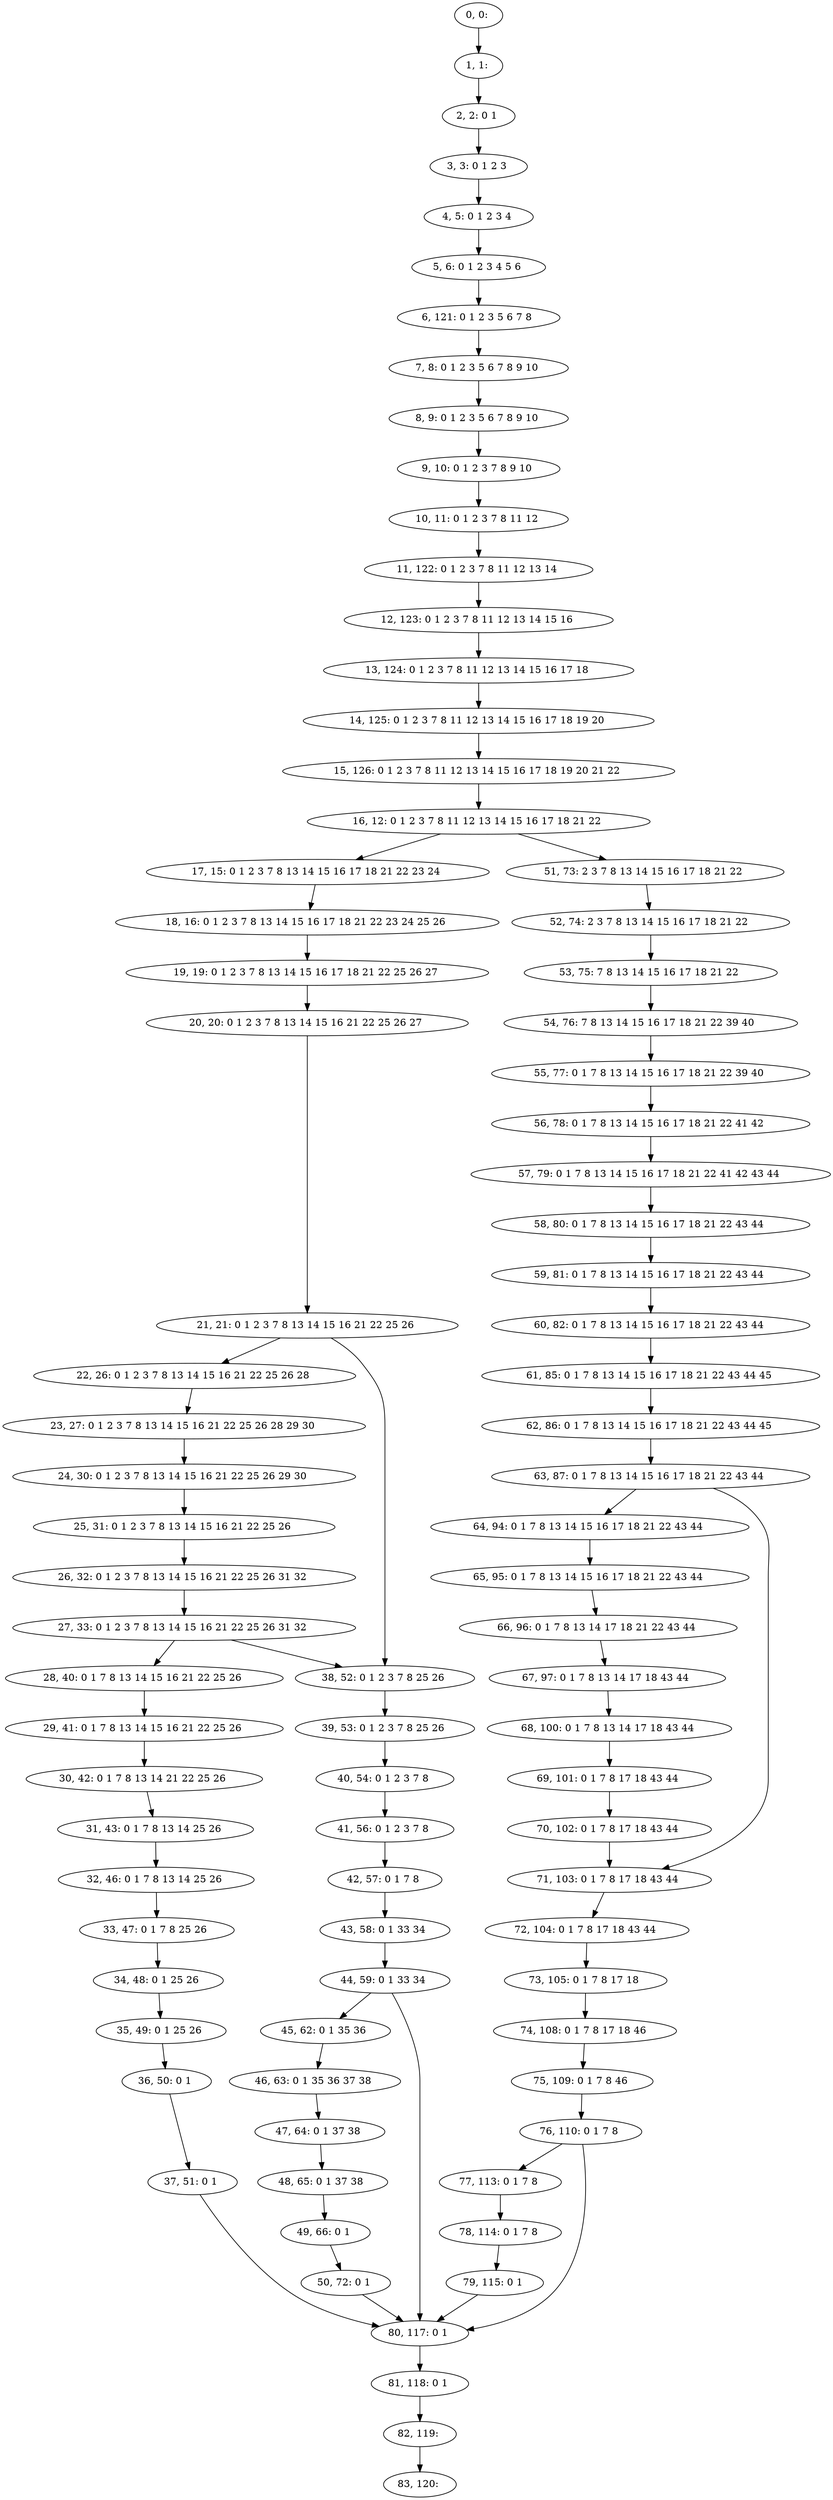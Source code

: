 digraph G {
0[label="0, 0: "];
1[label="1, 1: "];
2[label="2, 2: 0 1 "];
3[label="3, 3: 0 1 2 3 "];
4[label="4, 5: 0 1 2 3 4 "];
5[label="5, 6: 0 1 2 3 4 5 6 "];
6[label="6, 121: 0 1 2 3 5 6 7 8 "];
7[label="7, 8: 0 1 2 3 5 6 7 8 9 10 "];
8[label="8, 9: 0 1 2 3 5 6 7 8 9 10 "];
9[label="9, 10: 0 1 2 3 7 8 9 10 "];
10[label="10, 11: 0 1 2 3 7 8 11 12 "];
11[label="11, 122: 0 1 2 3 7 8 11 12 13 14 "];
12[label="12, 123: 0 1 2 3 7 8 11 12 13 14 15 16 "];
13[label="13, 124: 0 1 2 3 7 8 11 12 13 14 15 16 17 18 "];
14[label="14, 125: 0 1 2 3 7 8 11 12 13 14 15 16 17 18 19 20 "];
15[label="15, 126: 0 1 2 3 7 8 11 12 13 14 15 16 17 18 19 20 21 22 "];
16[label="16, 12: 0 1 2 3 7 8 11 12 13 14 15 16 17 18 21 22 "];
17[label="17, 15: 0 1 2 3 7 8 13 14 15 16 17 18 21 22 23 24 "];
18[label="18, 16: 0 1 2 3 7 8 13 14 15 16 17 18 21 22 23 24 25 26 "];
19[label="19, 19: 0 1 2 3 7 8 13 14 15 16 17 18 21 22 25 26 27 "];
20[label="20, 20: 0 1 2 3 7 8 13 14 15 16 21 22 25 26 27 "];
21[label="21, 21: 0 1 2 3 7 8 13 14 15 16 21 22 25 26 "];
22[label="22, 26: 0 1 2 3 7 8 13 14 15 16 21 22 25 26 28 "];
23[label="23, 27: 0 1 2 3 7 8 13 14 15 16 21 22 25 26 28 29 30 "];
24[label="24, 30: 0 1 2 3 7 8 13 14 15 16 21 22 25 26 29 30 "];
25[label="25, 31: 0 1 2 3 7 8 13 14 15 16 21 22 25 26 "];
26[label="26, 32: 0 1 2 3 7 8 13 14 15 16 21 22 25 26 31 32 "];
27[label="27, 33: 0 1 2 3 7 8 13 14 15 16 21 22 25 26 31 32 "];
28[label="28, 40: 0 1 7 8 13 14 15 16 21 22 25 26 "];
29[label="29, 41: 0 1 7 8 13 14 15 16 21 22 25 26 "];
30[label="30, 42: 0 1 7 8 13 14 21 22 25 26 "];
31[label="31, 43: 0 1 7 8 13 14 25 26 "];
32[label="32, 46: 0 1 7 8 13 14 25 26 "];
33[label="33, 47: 0 1 7 8 25 26 "];
34[label="34, 48: 0 1 25 26 "];
35[label="35, 49: 0 1 25 26 "];
36[label="36, 50: 0 1 "];
37[label="37, 51: 0 1 "];
38[label="38, 52: 0 1 2 3 7 8 25 26 "];
39[label="39, 53: 0 1 2 3 7 8 25 26 "];
40[label="40, 54: 0 1 2 3 7 8 "];
41[label="41, 56: 0 1 2 3 7 8 "];
42[label="42, 57: 0 1 7 8 "];
43[label="43, 58: 0 1 33 34 "];
44[label="44, 59: 0 1 33 34 "];
45[label="45, 62: 0 1 35 36 "];
46[label="46, 63: 0 1 35 36 37 38 "];
47[label="47, 64: 0 1 37 38 "];
48[label="48, 65: 0 1 37 38 "];
49[label="49, 66: 0 1 "];
50[label="50, 72: 0 1 "];
51[label="51, 73: 2 3 7 8 13 14 15 16 17 18 21 22 "];
52[label="52, 74: 2 3 7 8 13 14 15 16 17 18 21 22 "];
53[label="53, 75: 7 8 13 14 15 16 17 18 21 22 "];
54[label="54, 76: 7 8 13 14 15 16 17 18 21 22 39 40 "];
55[label="55, 77: 0 1 7 8 13 14 15 16 17 18 21 22 39 40 "];
56[label="56, 78: 0 1 7 8 13 14 15 16 17 18 21 22 41 42 "];
57[label="57, 79: 0 1 7 8 13 14 15 16 17 18 21 22 41 42 43 44 "];
58[label="58, 80: 0 1 7 8 13 14 15 16 17 18 21 22 43 44 "];
59[label="59, 81: 0 1 7 8 13 14 15 16 17 18 21 22 43 44 "];
60[label="60, 82: 0 1 7 8 13 14 15 16 17 18 21 22 43 44 "];
61[label="61, 85: 0 1 7 8 13 14 15 16 17 18 21 22 43 44 45 "];
62[label="62, 86: 0 1 7 8 13 14 15 16 17 18 21 22 43 44 45 "];
63[label="63, 87: 0 1 7 8 13 14 15 16 17 18 21 22 43 44 "];
64[label="64, 94: 0 1 7 8 13 14 15 16 17 18 21 22 43 44 "];
65[label="65, 95: 0 1 7 8 13 14 15 16 17 18 21 22 43 44 "];
66[label="66, 96: 0 1 7 8 13 14 17 18 21 22 43 44 "];
67[label="67, 97: 0 1 7 8 13 14 17 18 43 44 "];
68[label="68, 100: 0 1 7 8 13 14 17 18 43 44 "];
69[label="69, 101: 0 1 7 8 17 18 43 44 "];
70[label="70, 102: 0 1 7 8 17 18 43 44 "];
71[label="71, 103: 0 1 7 8 17 18 43 44 "];
72[label="72, 104: 0 1 7 8 17 18 43 44 "];
73[label="73, 105: 0 1 7 8 17 18 "];
74[label="74, 108: 0 1 7 8 17 18 46 "];
75[label="75, 109: 0 1 7 8 46 "];
76[label="76, 110: 0 1 7 8 "];
77[label="77, 113: 0 1 7 8 "];
78[label="78, 114: 0 1 7 8 "];
79[label="79, 115: 0 1 "];
80[label="80, 117: 0 1 "];
81[label="81, 118: 0 1 "];
82[label="82, 119: "];
83[label="83, 120: "];
0->1 ;
1->2 ;
2->3 ;
3->4 ;
4->5 ;
5->6 ;
6->7 ;
7->8 ;
8->9 ;
9->10 ;
10->11 ;
11->12 ;
12->13 ;
13->14 ;
14->15 ;
15->16 ;
16->17 ;
16->51 ;
17->18 ;
18->19 ;
19->20 ;
20->21 ;
21->22 ;
21->38 ;
22->23 ;
23->24 ;
24->25 ;
25->26 ;
26->27 ;
27->28 ;
27->38 ;
28->29 ;
29->30 ;
30->31 ;
31->32 ;
32->33 ;
33->34 ;
34->35 ;
35->36 ;
36->37 ;
37->80 ;
38->39 ;
39->40 ;
40->41 ;
41->42 ;
42->43 ;
43->44 ;
44->45 ;
44->80 ;
45->46 ;
46->47 ;
47->48 ;
48->49 ;
49->50 ;
50->80 ;
51->52 ;
52->53 ;
53->54 ;
54->55 ;
55->56 ;
56->57 ;
57->58 ;
58->59 ;
59->60 ;
60->61 ;
61->62 ;
62->63 ;
63->64 ;
63->71 ;
64->65 ;
65->66 ;
66->67 ;
67->68 ;
68->69 ;
69->70 ;
70->71 ;
71->72 ;
72->73 ;
73->74 ;
74->75 ;
75->76 ;
76->77 ;
76->80 ;
77->78 ;
78->79 ;
79->80 ;
80->81 ;
81->82 ;
82->83 ;
}
